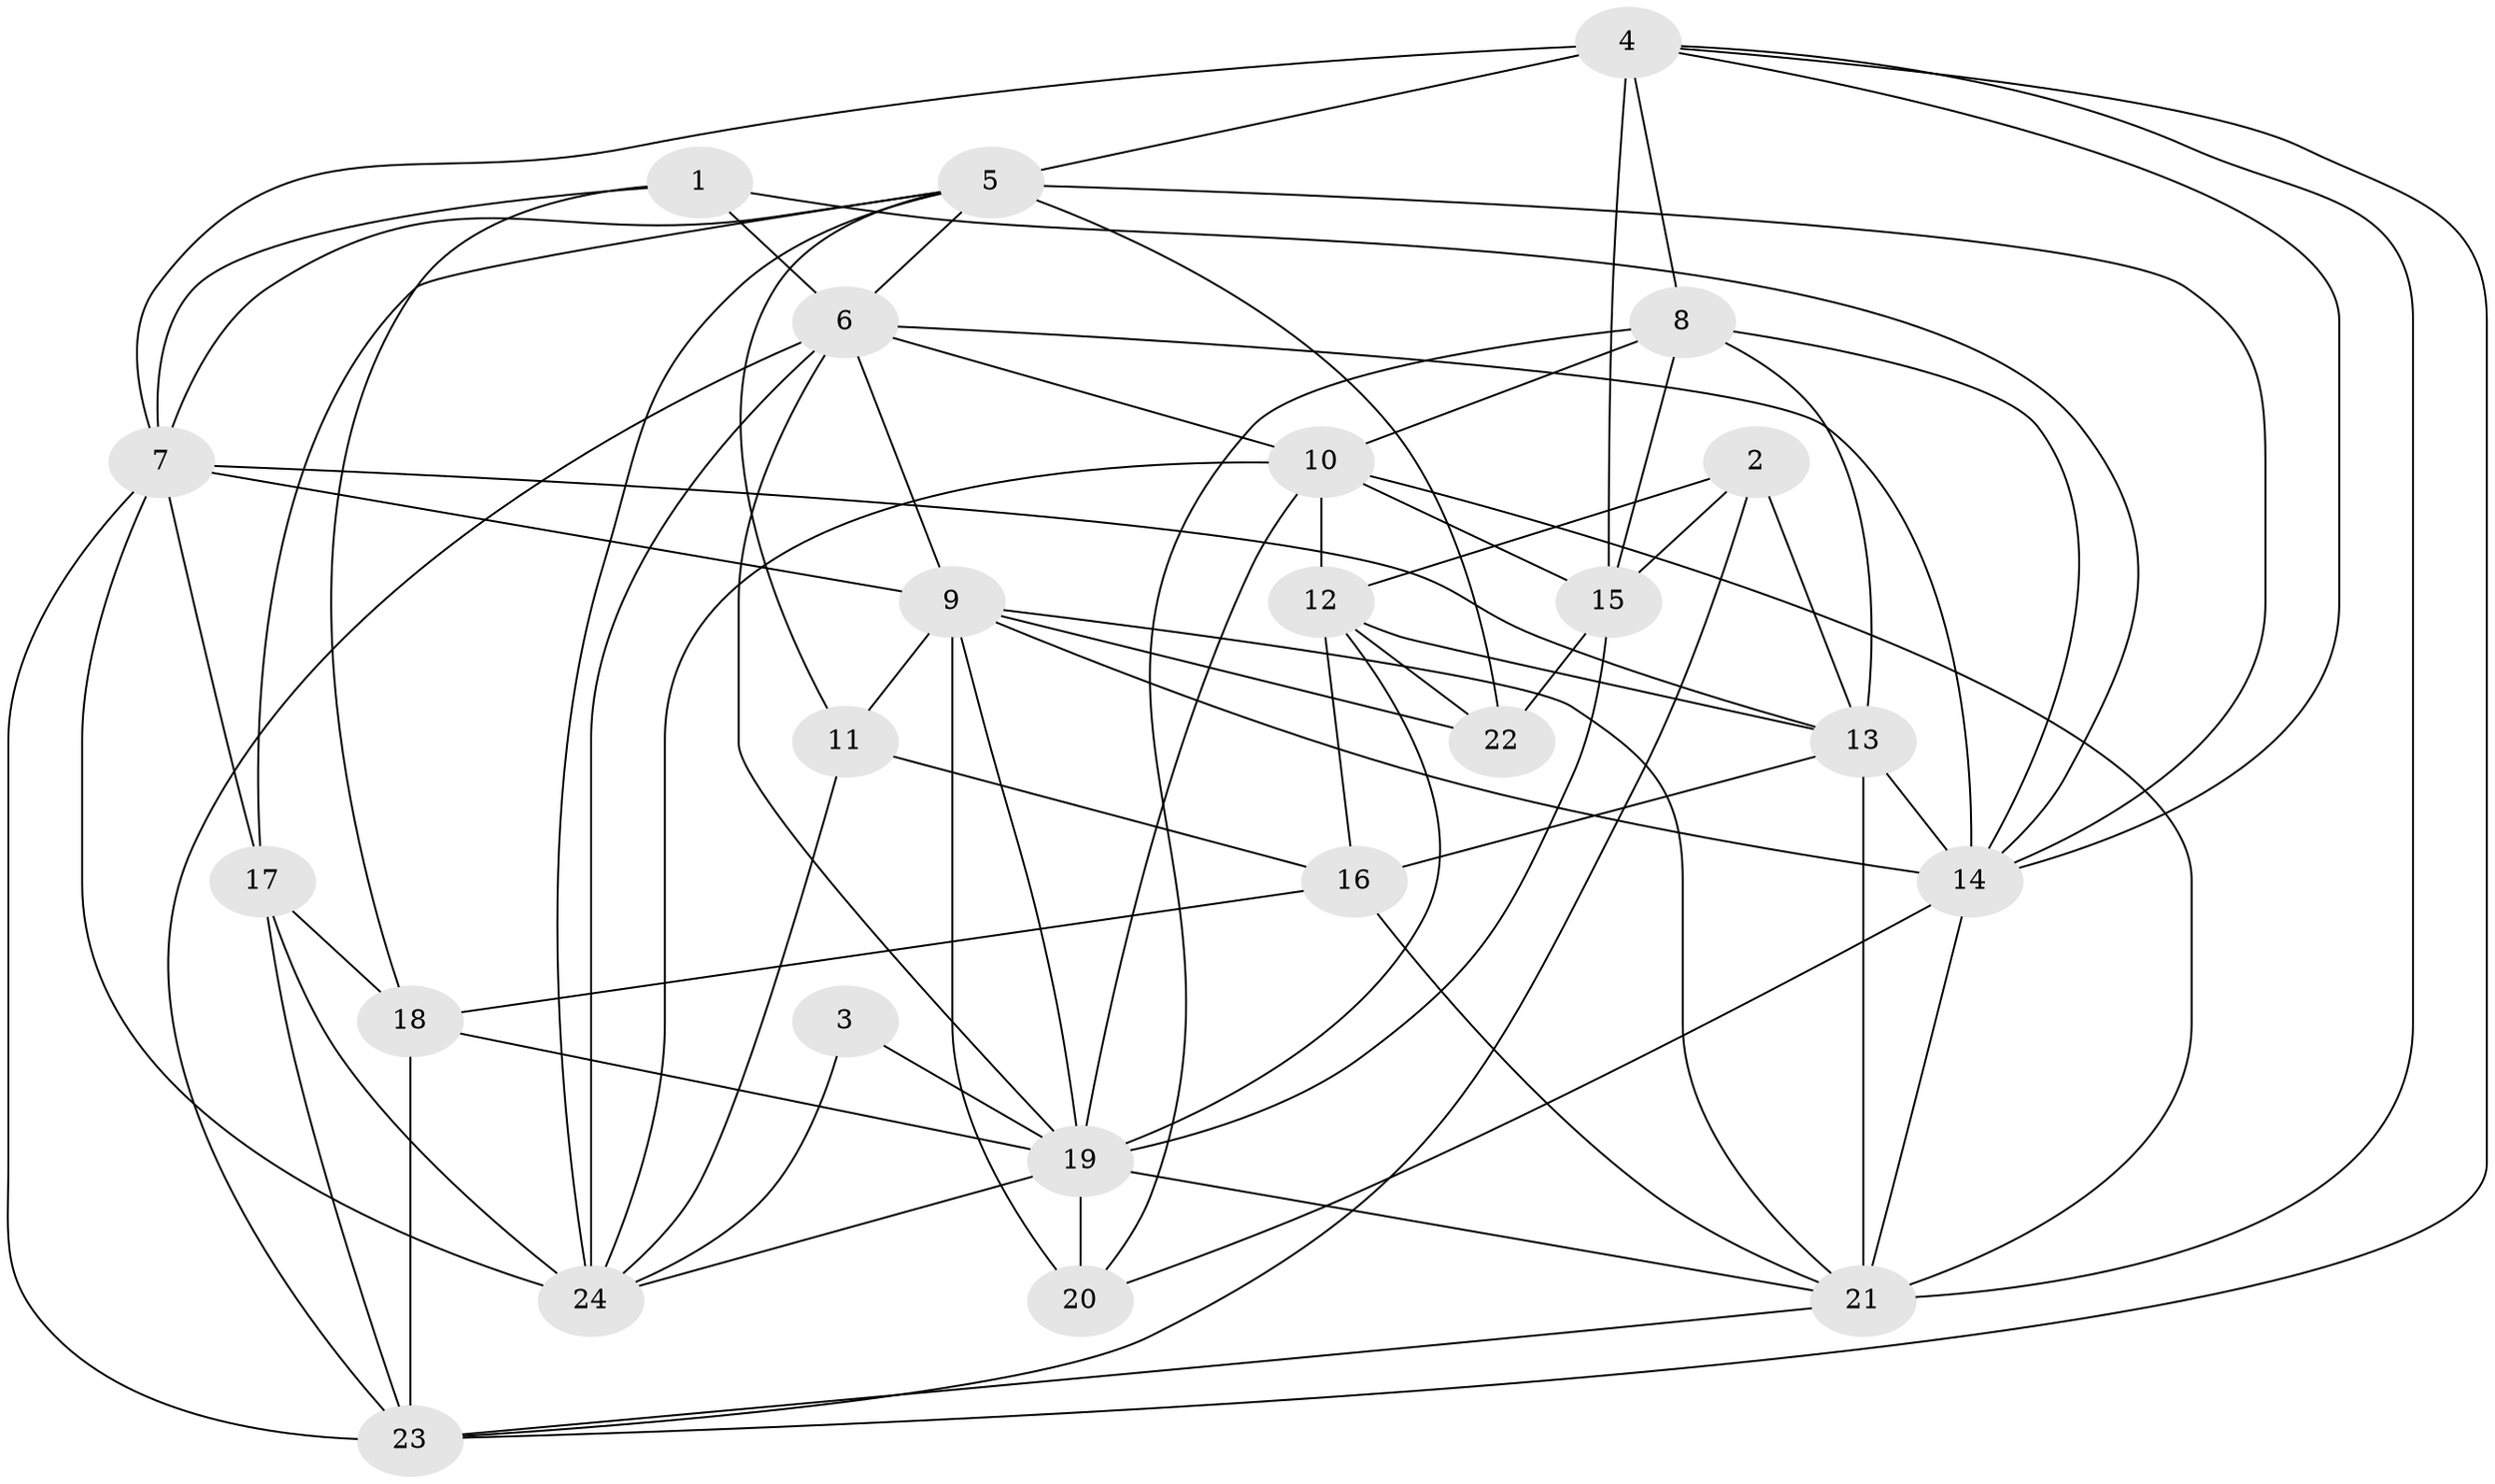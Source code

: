 // original degree distribution, {3: 0.34177215189873417, 5: 0.16455696202531644, 4: 0.26582278481012656, 7: 0.02531645569620253, 6: 0.12658227848101267, 2: 0.0759493670886076}
// Generated by graph-tools (version 1.1) at 2025/36/03/04/25 23:36:59]
// undirected, 24 vertices, 75 edges
graph export_dot {
  node [color=gray90,style=filled];
  1;
  2;
  3;
  4;
  5;
  6;
  7;
  8;
  9;
  10;
  11;
  12;
  13;
  14;
  15;
  16;
  17;
  18;
  19;
  20;
  21;
  22;
  23;
  24;
  1 -- 6 [weight=1.0];
  1 -- 7 [weight=1.0];
  1 -- 14 [weight=1.0];
  1 -- 18 [weight=1.0];
  2 -- 12 [weight=1.0];
  2 -- 13 [weight=1.0];
  2 -- 15 [weight=1.0];
  2 -- 23 [weight=1.0];
  3 -- 19 [weight=1.0];
  3 -- 24 [weight=2.0];
  4 -- 5 [weight=2.0];
  4 -- 7 [weight=1.0];
  4 -- 8 [weight=1.0];
  4 -- 14 [weight=1.0];
  4 -- 15 [weight=1.0];
  4 -- 21 [weight=1.0];
  4 -- 23 [weight=1.0];
  5 -- 6 [weight=1.0];
  5 -- 7 [weight=1.0];
  5 -- 11 [weight=1.0];
  5 -- 14 [weight=1.0];
  5 -- 17 [weight=1.0];
  5 -- 22 [weight=2.0];
  5 -- 24 [weight=1.0];
  6 -- 9 [weight=2.0];
  6 -- 10 [weight=1.0];
  6 -- 14 [weight=1.0];
  6 -- 19 [weight=1.0];
  6 -- 23 [weight=1.0];
  6 -- 24 [weight=2.0];
  7 -- 9 [weight=1.0];
  7 -- 13 [weight=2.0];
  7 -- 17 [weight=2.0];
  7 -- 23 [weight=2.0];
  7 -- 24 [weight=2.0];
  8 -- 10 [weight=1.0];
  8 -- 13 [weight=1.0];
  8 -- 14 [weight=1.0];
  8 -- 15 [weight=1.0];
  8 -- 20 [weight=1.0];
  9 -- 11 [weight=1.0];
  9 -- 14 [weight=1.0];
  9 -- 19 [weight=1.0];
  9 -- 20 [weight=2.0];
  9 -- 21 [weight=1.0];
  9 -- 22 [weight=1.0];
  10 -- 12 [weight=1.0];
  10 -- 15 [weight=1.0];
  10 -- 19 [weight=1.0];
  10 -- 21 [weight=1.0];
  10 -- 24 [weight=1.0];
  11 -- 16 [weight=1.0];
  11 -- 24 [weight=1.0];
  12 -- 13 [weight=2.0];
  12 -- 16 [weight=4.0];
  12 -- 19 [weight=1.0];
  12 -- 22 [weight=1.0];
  13 -- 14 [weight=2.0];
  13 -- 16 [weight=1.0];
  13 -- 21 [weight=3.0];
  14 -- 20 [weight=1.0];
  14 -- 21 [weight=1.0];
  15 -- 19 [weight=1.0];
  15 -- 22 [weight=1.0];
  16 -- 18 [weight=2.0];
  16 -- 21 [weight=2.0];
  17 -- 18 [weight=2.0];
  17 -- 23 [weight=1.0];
  17 -- 24 [weight=1.0];
  18 -- 19 [weight=2.0];
  18 -- 23 [weight=2.0];
  19 -- 20 [weight=2.0];
  19 -- 21 [weight=1.0];
  19 -- 24 [weight=1.0];
  21 -- 23 [weight=1.0];
}
